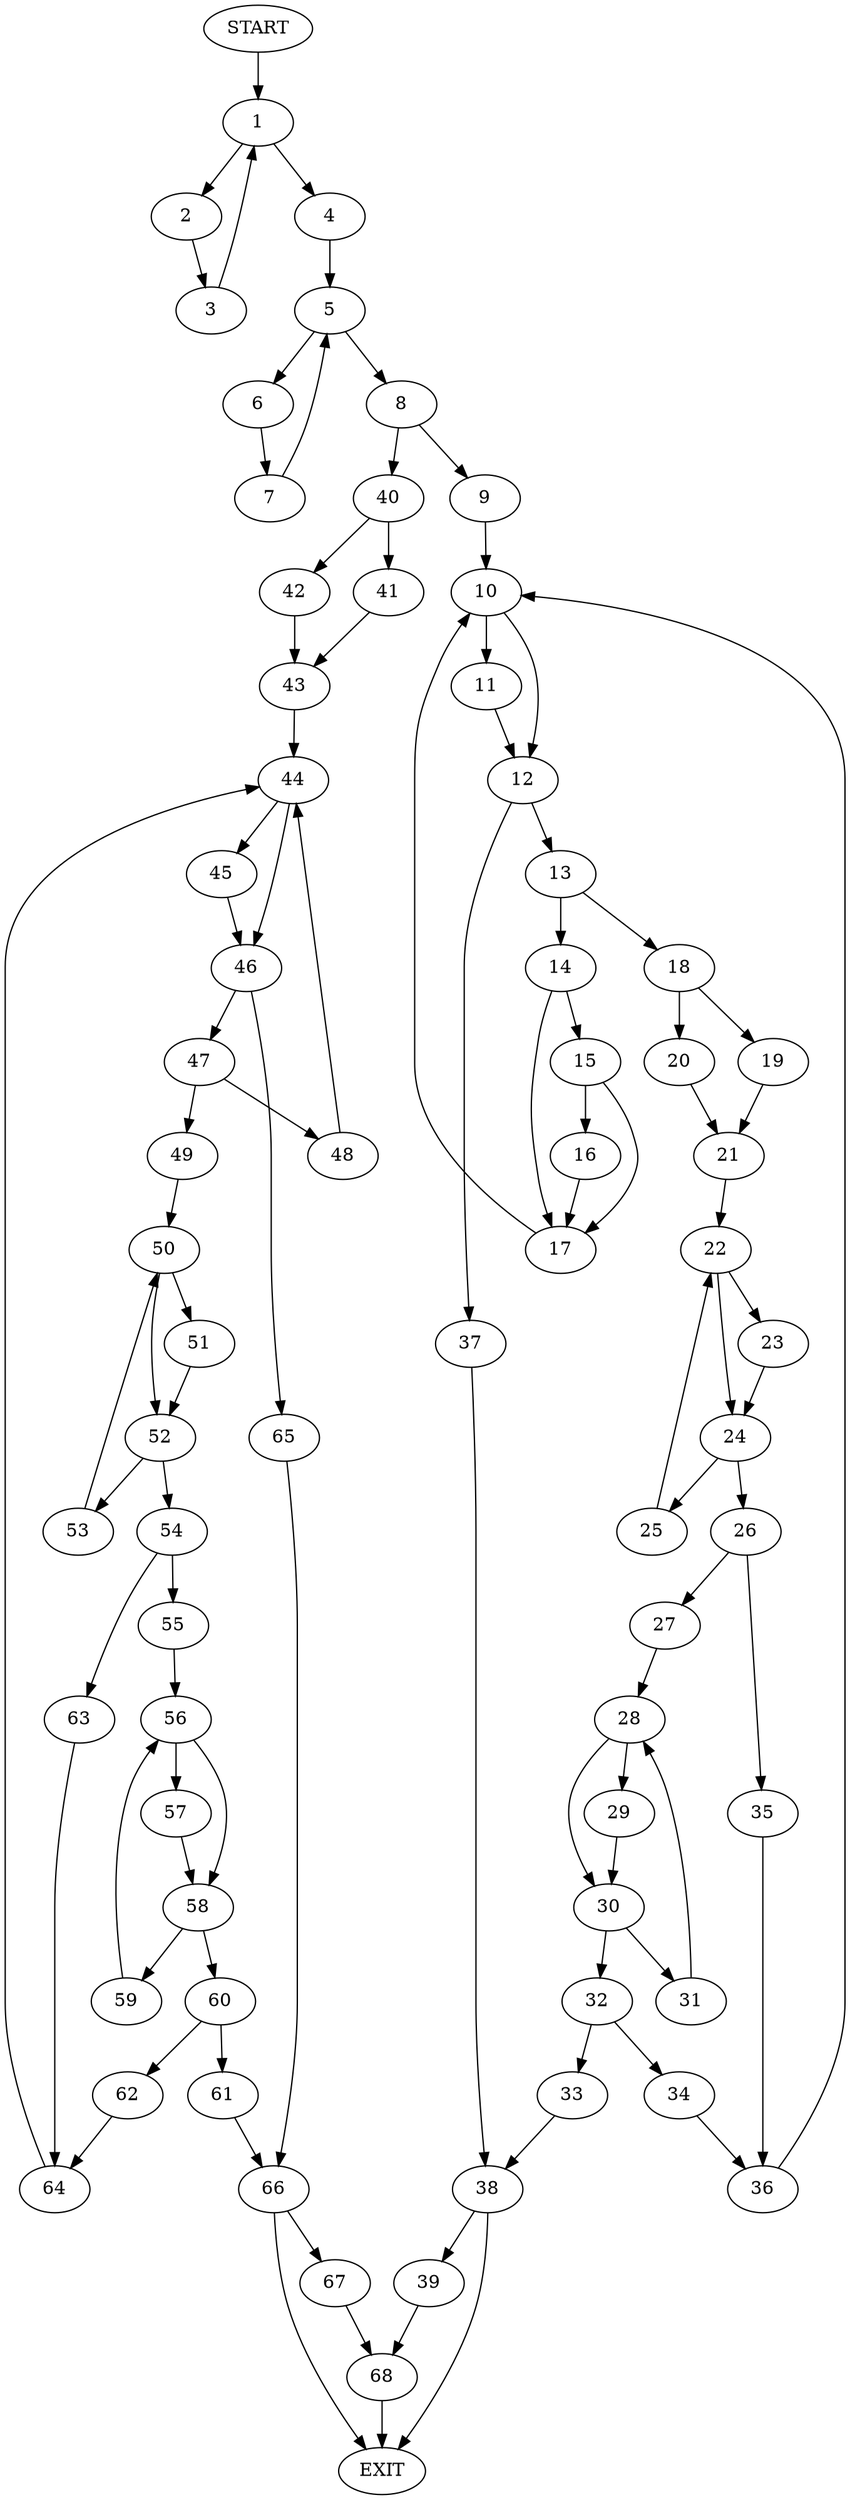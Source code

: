 digraph { 
0 [label="START"];
1;
2;
3;
4;
5;
6;
7;
8;
9;
10;
11;
12;
13;
14;
15;
16;
17;
18;
19;
20;
21;
22;
23;
24;
25;
26;
27;
28;
29;
30;
31;
32;
33;
34;
35;
36;
37;
38;
39;
40;
41;
42;
43;
44;
45;
46;
47;
48;
49;
50;
51;
52;
53;
54;
55;
56;
57;
58;
59;
60;
61;
62;
63;
64;
65;
66;
67;
68;
69[label="EXIT"];
0 -> 1;
1 -> 2;
1 -> 4;
2 -> 3;
3 -> 1;
4 -> 5;
5 -> 6;
5 -> 8;
6 -> 7;
7 -> 5;
8 -> 9;
8 -> 40;
9 -> 10;
10 -> 12;
10 -> 11;
11 -> 12;
12 -> 13;
12 -> 37;
13 -> 14;
13 -> 18;
14 -> 15;
14 -> 17;
15 -> 16;
15 -> 17;
16 -> 17;
17 -> 10;
18 -> 19;
18 -> 20;
19 -> 21;
20 -> 21;
21 -> 22;
22 -> 23;
22 -> 24;
23 -> 24;
24 -> 25;
24 -> 26;
25 -> 22;
26 -> 27;
26 -> 35;
27 -> 28;
28 -> 29;
28 -> 30;
29 -> 30;
30 -> 31;
30 -> 32;
31 -> 28;
32 -> 33;
32 -> 34;
33 -> 38;
34 -> 36;
35 -> 36;
36 -> 10;
37 -> 38;
38 -> 69;
38 -> 39;
39 -> 68;
40 -> 41;
40 -> 42;
41 -> 43;
42 -> 43;
43 -> 44;
44 -> 46;
44 -> 45;
45 -> 46;
46 -> 47;
46 -> 65;
47 -> 48;
47 -> 49;
48 -> 44;
49 -> 50;
50 -> 51;
50 -> 52;
51 -> 52;
52 -> 53;
52 -> 54;
53 -> 50;
54 -> 55;
54 -> 63;
55 -> 56;
56 -> 57;
56 -> 58;
57 -> 58;
58 -> 59;
58 -> 60;
59 -> 56;
60 -> 61;
60 -> 62;
61 -> 66;
62 -> 64;
63 -> 64;
64 -> 44;
65 -> 66;
66 -> 69;
66 -> 67;
67 -> 68;
68 -> 69;
}